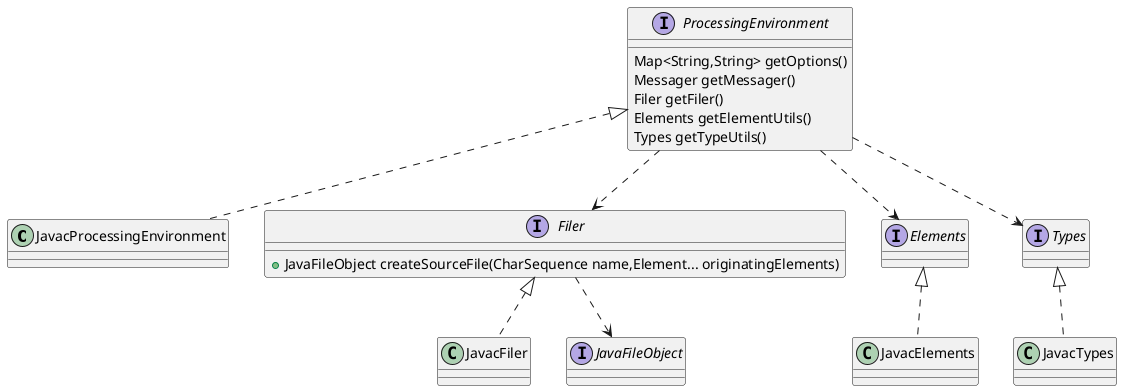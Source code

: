 @@startuml pe-class
class JavacProcessingEnvironment implements ProcessingEnvironment
interface ProcessingEnvironment{
    Map<String,String> getOptions()
    Messager getMessager()
    Filer getFiler()
    Elements getElementUtils()
    Types getTypeUtils()
}
ProcessingEnvironment ..> Filer
ProcessingEnvironment ..> Elements
ProcessingEnvironment ..> Types

interface Filer{
    + JavaFileObject createSourceFile(CharSequence name,Element... originatingElements)
}
class JavacFiler implements Filer{

}
Filer ..> JavaFileObject
interface JavaFileObject
interface Elements
interface Types
class JavacElements implements Elements
class JavacTypes implements Types

@@enduml